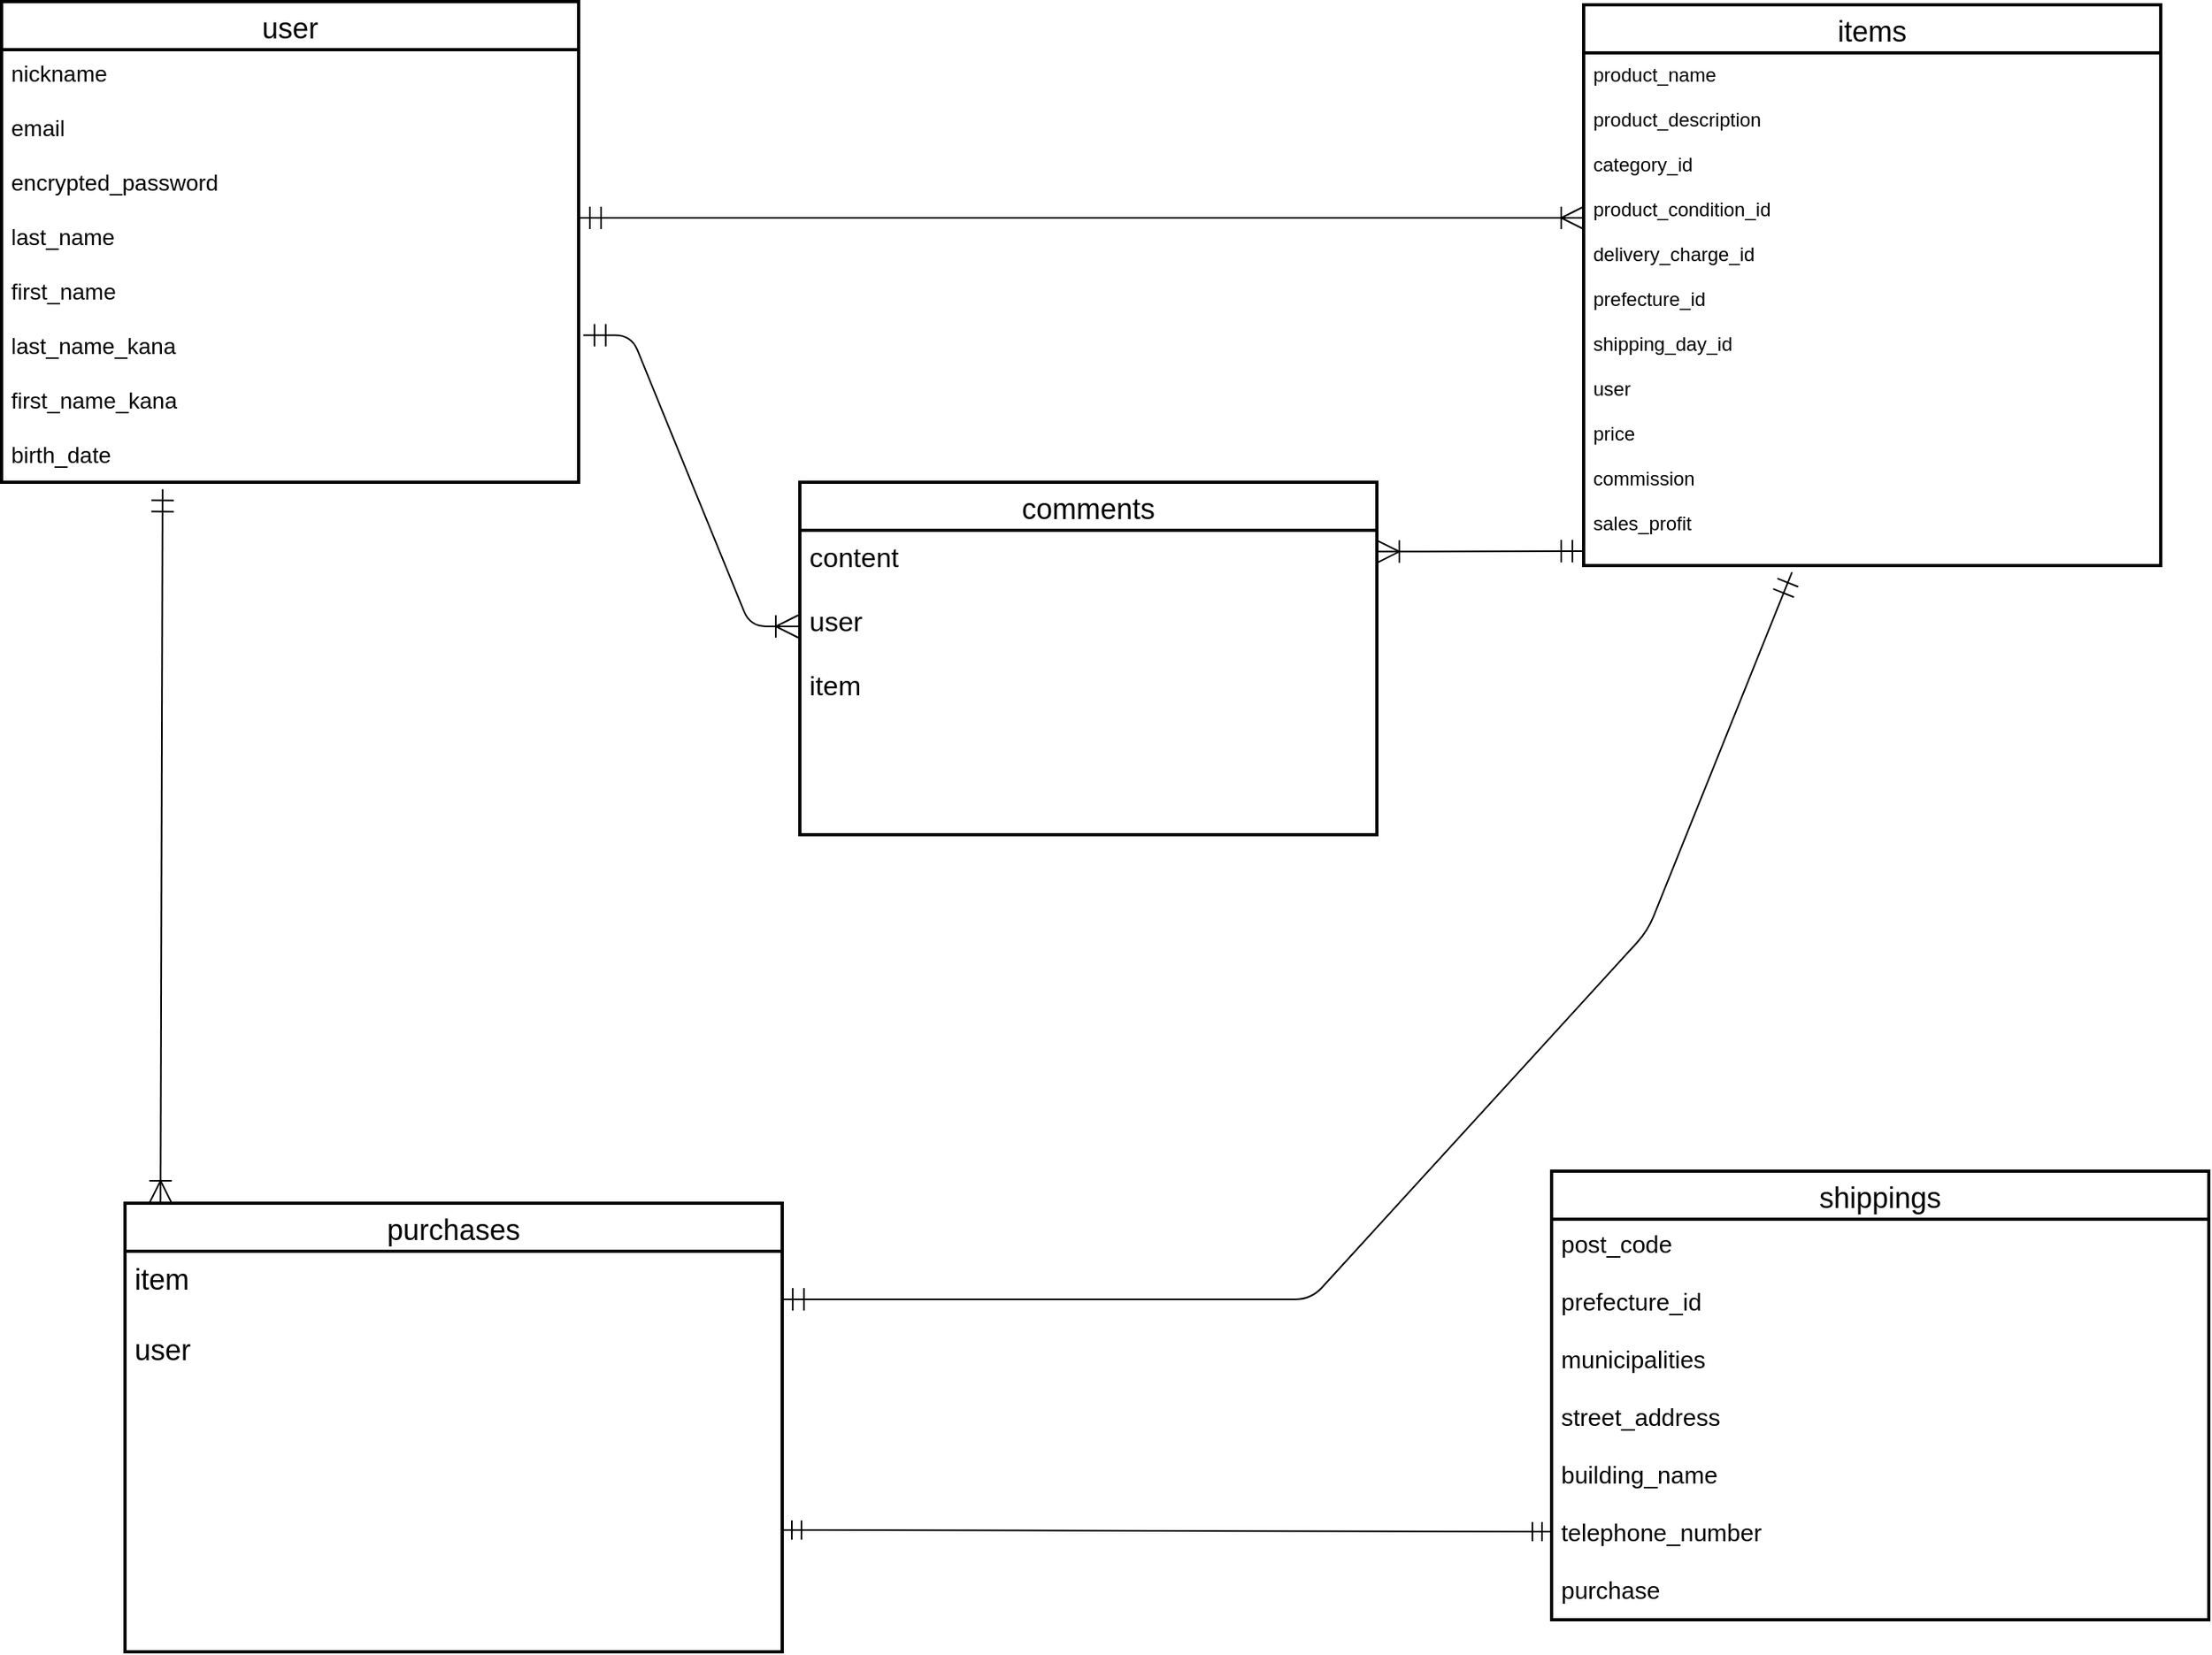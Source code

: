 <mxfile>
    <diagram id="ILM4VyJ2_Y5ZMa9fSFW-" name="ページ1">
        <mxGraphModel dx="942" dy="991" grid="1" gridSize="10" guides="1" tooltips="1" connect="1" arrows="1" fold="1" page="1" pageScale="1" pageWidth="827" pageHeight="1169" math="0" shadow="0">
            <root>
                <mxCell id="0"/>
                <mxCell id="1" parent="0"/>
                <mxCell id="2" value="purchases" style="swimlane;childLayout=stackLayout;horizontal=1;startSize=30;horizontalStack=0;rounded=1;fontSize=18;fontStyle=0;strokeWidth=2;resizeParent=0;resizeLast=1;shadow=0;dashed=0;align=center;arcSize=0;" parent="1" vertex="1">
                    <mxGeometry x="230" y="870" width="410" height="280" as="geometry"/>
                </mxCell>
                <mxCell id="18" value="item&#10;&#10;user" style="align=left;strokeColor=none;fillColor=none;spacingLeft=4;fontSize=18;verticalAlign=top;resizable=0;rotatable=0;part=1;" parent="2" vertex="1">
                    <mxGeometry y="30" width="410" height="250" as="geometry"/>
                </mxCell>
                <mxCell id="4" value="shippings" style="swimlane;childLayout=stackLayout;horizontal=1;startSize=30;horizontalStack=0;rounded=1;fontSize=18;fontStyle=0;strokeWidth=2;resizeParent=0;resizeLast=1;shadow=0;dashed=0;align=center;arcSize=0;" parent="1" vertex="1">
                    <mxGeometry x="1120" y="850" width="410" height="280" as="geometry"/>
                </mxCell>
                <mxCell id="6" value="post_code&#10;&#10;prefecture_id&#10;&#10;municipalities&#10;&#10;street_address&#10;&#10;building_name&#10;&#10;telephone_number&#10;&#10;purchase" style="align=left;strokeColor=none;fillColor=none;spacingLeft=4;fontSize=15;verticalAlign=top;resizable=0;rotatable=0;part=1;" parent="4" vertex="1">
                    <mxGeometry y="30" width="410" height="250" as="geometry"/>
                </mxCell>
                <mxCell id="8" value="comments" style="swimlane;childLayout=stackLayout;horizontal=1;startSize=30;horizontalStack=0;rounded=1;fontSize=18;fontStyle=0;strokeWidth=2;resizeParent=0;resizeLast=1;shadow=0;dashed=0;align=center;arcSize=0;" parent="1" vertex="1">
                    <mxGeometry x="651" y="420" width="360" height="220" as="geometry"/>
                </mxCell>
                <mxCell id="9" value="content&#10;&#10;user&#10;&#10;item" style="align=left;strokeColor=none;fillColor=none;spacingLeft=4;fontSize=17;verticalAlign=top;resizable=0;rotatable=0;part=1;" parent="8" vertex="1">
                    <mxGeometry y="30" width="360" height="190" as="geometry"/>
                </mxCell>
                <mxCell id="20" value="" style="edgeStyle=entityRelationEdgeStyle;fontSize=12;html=1;endArrow=ERoneToMany;startArrow=ERmandOne;startSize=12;endSize=12;targetPerimeterSpacing=4;exitX=1.008;exitY=0.66;exitDx=0;exitDy=0;exitPerimeter=0;" parent="1" source="43" edge="1">
                    <mxGeometry width="100" height="100" relative="1" as="geometry">
                        <mxPoint x="515" y="310" as="sourcePoint"/>
                        <mxPoint x="650" y="510" as="targetPoint"/>
                    </mxGeometry>
                </mxCell>
                <mxCell id="21" value="" style="edgeStyle=entityRelationEdgeStyle;fontSize=12;html=1;endArrow=ERoneToMany;startArrow=ERmandOne;startSize=12;endSize=12;targetPerimeterSpacing=4;entryX=0;entryY=0.5;entryDx=0;entryDy=0;" parent="1" edge="1">
                    <mxGeometry width="100" height="100" relative="1" as="geometry">
                        <mxPoint x="513" y="255" as="sourcePoint"/>
                        <mxPoint x="1140" y="255" as="targetPoint"/>
                    </mxGeometry>
                </mxCell>
                <mxCell id="22" value="" style="fontSize=12;html=1;endArrow=ERoneToMany;startArrow=ERmandOne;startSize=12;endSize=12;targetPerimeterSpacing=4;entryX=0.054;entryY=0;entryDx=0;entryDy=0;entryPerimeter=0;exitX=0.279;exitY=1.016;exitDx=0;exitDy=0;exitPerimeter=0;" parent="1" source="43" target="2" edge="1">
                    <mxGeometry width="100" height="100" relative="1" as="geometry">
                        <mxPoint x="252" y="380" as="sourcePoint"/>
                        <mxPoint x="210" y="760" as="targetPoint"/>
                    </mxGeometry>
                </mxCell>
                <mxCell id="37" value="" style="fontSize=12;html=1;endArrow=ERoneToMany;startArrow=ERmandOne;startSize=12;endSize=12;targetPerimeterSpacing=4;entryX=1;entryY=0.07;entryDx=0;entryDy=0;entryPerimeter=0;" parent="1" target="9" edge="1">
                    <mxGeometry width="100" height="100" relative="1" as="geometry">
                        <mxPoint x="1140" y="463" as="sourcePoint"/>
                        <mxPoint x="1070" y="280" as="targetPoint"/>
                    </mxGeometry>
                </mxCell>
                <mxCell id="42" value="user" style="swimlane;childLayout=stackLayout;horizontal=1;startSize=30;horizontalStack=0;rounded=1;fontSize=18;fontStyle=0;strokeWidth=2;resizeParent=0;resizeLast=1;shadow=0;dashed=0;align=center;arcSize=0;" parent="1" vertex="1">
                    <mxGeometry x="153" y="120" width="360" height="300" as="geometry"/>
                </mxCell>
                <mxCell id="43" value="nickname&#10;&#10;email    &#10;&#10;encrypted_password&#10;&#10;last_name&#10;&#10;first_name&#10;&#10;last_name_kana&#10;&#10;first_name_kana&#10;&#10;birth_date" style="align=left;strokeColor=none;fillColor=none;spacingLeft=4;fontSize=14;verticalAlign=top;resizable=0;rotatable=0;part=1;" parent="42" vertex="1">
                    <mxGeometry y="30" width="360" height="270" as="geometry"/>
                </mxCell>
                <mxCell id="46" value="items" style="swimlane;childLayout=stackLayout;horizontal=1;startSize=30;horizontalStack=0;rounded=1;fontSize=18;fontStyle=0;strokeWidth=2;resizeParent=0;resizeLast=1;shadow=0;dashed=0;align=center;arcSize=0;" parent="1" vertex="1">
                    <mxGeometry x="1140" y="122" width="360" height="350" as="geometry"/>
                </mxCell>
                <mxCell id="47" value="product_name&#10;&#10;product_description&#10;&#10;category_id&#10;&#10;product_condition_id&#10;&#10;delivery_charge_id&#10;&#10;prefecture_id&#10;&#10;shipping_day_id&#10;&#10;user&#10;&#10;price&#10;&#10;commission&#10;&#10;sales_profit&#10;" style="align=left;strokeColor=none;fillColor=none;spacingLeft=4;fontSize=12;verticalAlign=top;resizable=0;rotatable=0;part=1;" parent="46" vertex="1">
                    <mxGeometry y="30" width="360" height="320" as="geometry"/>
                </mxCell>
                <mxCell id="57" value="" style="fontSize=12;html=1;endArrow=ERmandOne;startArrow=ERmandOne;startSize=12;endSize=12;targetPerimeterSpacing=4;entryX=0.999;entryY=0.12;entryDx=0;entryDy=0;entryPerimeter=0;exitX=0.361;exitY=1.013;exitDx=0;exitDy=0;exitPerimeter=0;" parent="1" source="47" target="18" edge="1">
                    <mxGeometry width="100" height="100" relative="1" as="geometry">
                        <mxPoint x="1280" y="500" as="sourcePoint"/>
                        <mxPoint x="1127.95" y="879.6" as="targetPoint"/>
                        <Array as="points">
                            <mxPoint x="1180" y="700"/>
                            <mxPoint x="970" y="930"/>
                        </Array>
                    </mxGeometry>
                </mxCell>
                <mxCell id="58" value="" style="fontSize=12;html=1;endArrow=ERmandOne;startArrow=ERmandOne;entryX=0;entryY=0.78;entryDx=0;entryDy=0;entryPerimeter=0;endSize=10;startSize=10;" edge="1" parent="1" target="6">
                    <mxGeometry width="100" height="100" relative="1" as="geometry">
                        <mxPoint x="640" y="1074" as="sourcePoint"/>
                        <mxPoint x="770" y="970" as="targetPoint"/>
                    </mxGeometry>
                </mxCell>
            </root>
        </mxGraphModel>
    </diagram>
    <diagram id="c6RsfWW94x6CUTnze-O8" name="ページ2">
        <mxGraphModel dx="2736" dy="1147" grid="1" gridSize="10" guides="1" tooltips="1" connect="1" arrows="1" fold="1" page="1" pageScale="1" pageWidth="827" pageHeight="1169" math="0" shadow="0">
            <root>
                <mxCell id="0"/>
                <mxCell id="1" parent="0"/>
            </root>
        </mxGraphModel>
    </diagram>
</mxfile>